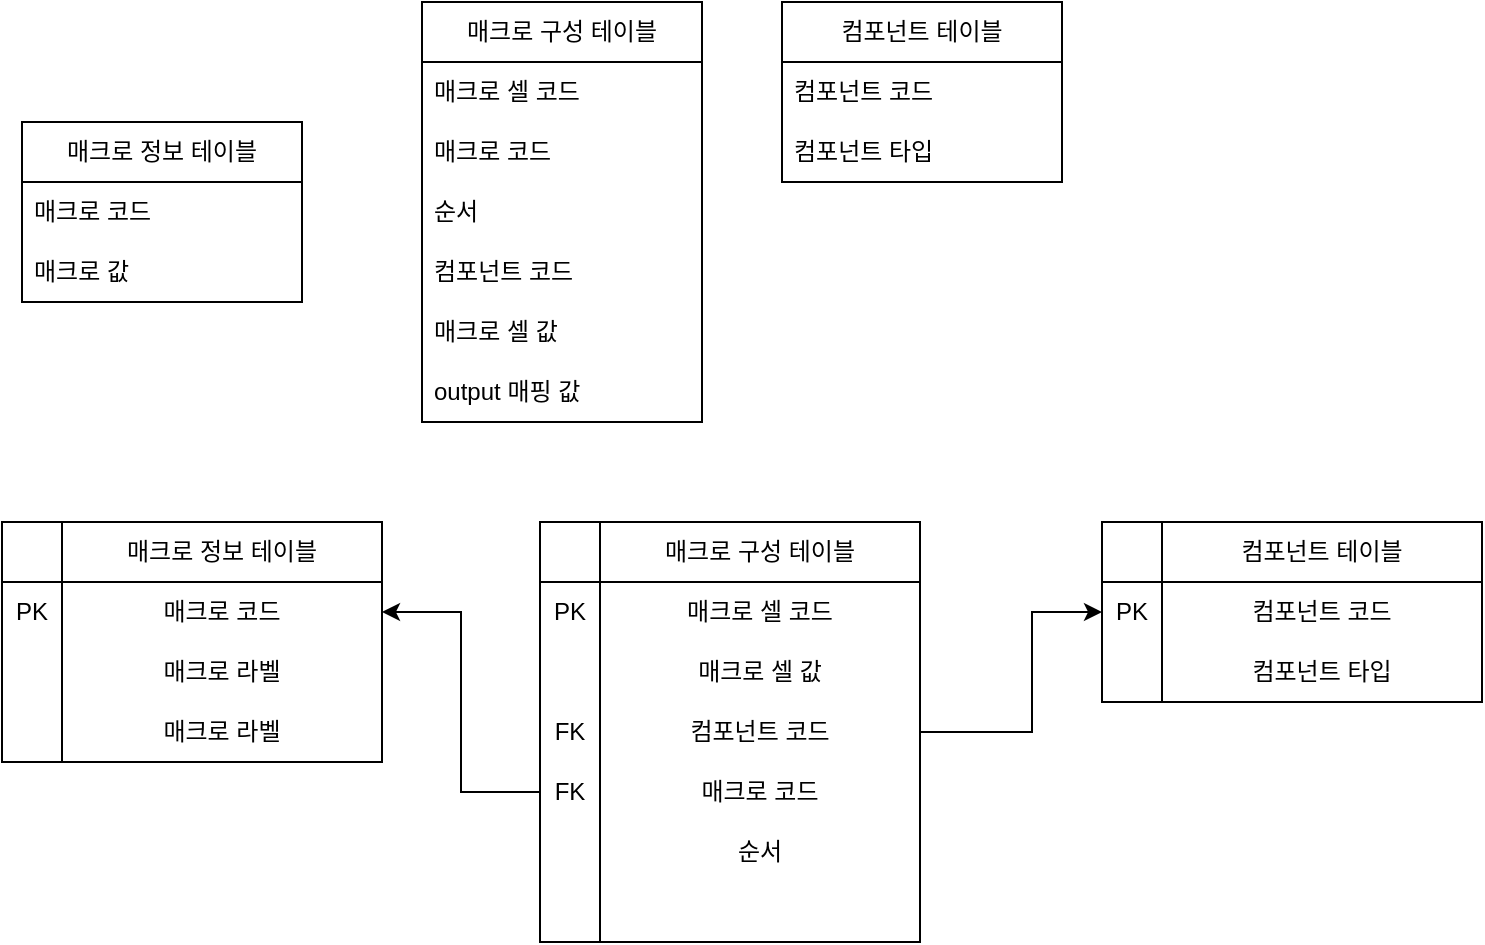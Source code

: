 <mxfile version="26.2.4">
  <diagram id="C5RBs43oDa-KdzZeNtuy" name="Page-1">
    <mxGraphModel dx="1428" dy="751" grid="1" gridSize="10" guides="1" tooltips="1" connect="1" arrows="1" fold="1" page="1" pageScale="1" pageWidth="827" pageHeight="1169" math="0" shadow="0">
      <root>
        <mxCell id="WIyWlLk6GJQsqaUBKTNV-0" />
        <mxCell id="WIyWlLk6GJQsqaUBKTNV-1" parent="WIyWlLk6GJQsqaUBKTNV-0" />
        <mxCell id="njgZmpXWB_A1ikyTaI25-2" value="매크로 정보 테이블" style="swimlane;fontStyle=0;childLayout=stackLayout;horizontal=1;startSize=30;horizontalStack=0;resizeParent=1;resizeParentMax=0;resizeLast=0;collapsible=1;marginBottom=0;whiteSpace=wrap;html=1;" parent="WIyWlLk6GJQsqaUBKTNV-1" vertex="1">
          <mxGeometry x="60" y="220" width="140" height="90" as="geometry" />
        </mxCell>
        <mxCell id="njgZmpXWB_A1ikyTaI25-3" value="매크로 코드" style="text;strokeColor=none;fillColor=none;align=left;verticalAlign=middle;spacingLeft=4;spacingRight=4;overflow=hidden;points=[[0,0.5],[1,0.5]];portConstraint=eastwest;rotatable=0;whiteSpace=wrap;html=1;" parent="njgZmpXWB_A1ikyTaI25-2" vertex="1">
          <mxGeometry y="30" width="140" height="30" as="geometry" />
        </mxCell>
        <mxCell id="njgZmpXWB_A1ikyTaI25-4" value="매크로 값" style="text;strokeColor=none;fillColor=none;align=left;verticalAlign=middle;spacingLeft=4;spacingRight=4;overflow=hidden;points=[[0,0.5],[1,0.5]];portConstraint=eastwest;rotatable=0;whiteSpace=wrap;html=1;" parent="njgZmpXWB_A1ikyTaI25-2" vertex="1">
          <mxGeometry y="60" width="140" height="30" as="geometry" />
        </mxCell>
        <mxCell id="njgZmpXWB_A1ikyTaI25-6" value="매크로 구성 테이블" style="swimlane;fontStyle=0;childLayout=stackLayout;horizontal=1;startSize=30;horizontalStack=0;resizeParent=1;resizeParentMax=0;resizeLast=0;collapsible=1;marginBottom=0;whiteSpace=wrap;html=1;" parent="WIyWlLk6GJQsqaUBKTNV-1" vertex="1">
          <mxGeometry x="260" y="160" width="140" height="210" as="geometry" />
        </mxCell>
        <mxCell id="njgZmpXWB_A1ikyTaI25-7" value="매크로 셀 코드" style="text;strokeColor=none;fillColor=none;align=left;verticalAlign=middle;spacingLeft=4;spacingRight=4;overflow=hidden;points=[[0,0.5],[1,0.5]];portConstraint=eastwest;rotatable=0;whiteSpace=wrap;html=1;" parent="njgZmpXWB_A1ikyTaI25-6" vertex="1">
          <mxGeometry y="30" width="140" height="30" as="geometry" />
        </mxCell>
        <mxCell id="njgZmpXWB_A1ikyTaI25-8" value="매크로 코드" style="text;strokeColor=none;fillColor=none;align=left;verticalAlign=middle;spacingLeft=4;spacingRight=4;overflow=hidden;points=[[0,0.5],[1,0.5]];portConstraint=eastwest;rotatable=0;whiteSpace=wrap;html=1;" parent="njgZmpXWB_A1ikyTaI25-6" vertex="1">
          <mxGeometry y="60" width="140" height="30" as="geometry" />
        </mxCell>
        <mxCell id="njgZmpXWB_A1ikyTaI25-9" value="순서" style="text;strokeColor=none;fillColor=none;align=left;verticalAlign=middle;spacingLeft=4;spacingRight=4;overflow=hidden;points=[[0,0.5],[1,0.5]];portConstraint=eastwest;rotatable=0;whiteSpace=wrap;html=1;" parent="njgZmpXWB_A1ikyTaI25-6" vertex="1">
          <mxGeometry y="90" width="140" height="30" as="geometry" />
        </mxCell>
        <mxCell id="njgZmpXWB_A1ikyTaI25-10" value="컴포넌트 코드" style="text;strokeColor=none;fillColor=none;align=left;verticalAlign=middle;spacingLeft=4;spacingRight=4;overflow=hidden;points=[[0,0.5],[1,0.5]];portConstraint=eastwest;rotatable=0;whiteSpace=wrap;html=1;" parent="njgZmpXWB_A1ikyTaI25-6" vertex="1">
          <mxGeometry y="120" width="140" height="30" as="geometry" />
        </mxCell>
        <mxCell id="njgZmpXWB_A1ikyTaI25-11" value="매크로 셀 값" style="text;strokeColor=none;fillColor=none;align=left;verticalAlign=middle;spacingLeft=4;spacingRight=4;overflow=hidden;points=[[0,0.5],[1,0.5]];portConstraint=eastwest;rotatable=0;whiteSpace=wrap;html=1;" parent="njgZmpXWB_A1ikyTaI25-6" vertex="1">
          <mxGeometry y="150" width="140" height="30" as="geometry" />
        </mxCell>
        <mxCell id="njgZmpXWB_A1ikyTaI25-12" value="output 매핑 값" style="text;strokeColor=none;fillColor=none;align=left;verticalAlign=middle;spacingLeft=4;spacingRight=4;overflow=hidden;points=[[0,0.5],[1,0.5]];portConstraint=eastwest;rotatable=0;whiteSpace=wrap;html=1;" parent="njgZmpXWB_A1ikyTaI25-6" vertex="1">
          <mxGeometry y="180" width="140" height="30" as="geometry" />
        </mxCell>
        <mxCell id="njgZmpXWB_A1ikyTaI25-13" value="컴포넌트 테이블" style="swimlane;fontStyle=0;childLayout=stackLayout;horizontal=1;startSize=30;horizontalStack=0;resizeParent=1;resizeParentMax=0;resizeLast=0;collapsible=1;marginBottom=0;whiteSpace=wrap;html=1;" parent="WIyWlLk6GJQsqaUBKTNV-1" vertex="1">
          <mxGeometry x="440" y="160" width="140" height="90" as="geometry" />
        </mxCell>
        <mxCell id="njgZmpXWB_A1ikyTaI25-14" value="컴포넌트 코드" style="text;strokeColor=none;fillColor=none;align=left;verticalAlign=middle;spacingLeft=4;spacingRight=4;overflow=hidden;points=[[0,0.5],[1,0.5]];portConstraint=eastwest;rotatable=0;whiteSpace=wrap;html=1;" parent="njgZmpXWB_A1ikyTaI25-13" vertex="1">
          <mxGeometry y="30" width="140" height="30" as="geometry" />
        </mxCell>
        <mxCell id="njgZmpXWB_A1ikyTaI25-15" value="컴포넌트 타입" style="text;strokeColor=none;fillColor=none;align=left;verticalAlign=middle;spacingLeft=4;spacingRight=4;overflow=hidden;points=[[0,0.5],[1,0.5]];portConstraint=eastwest;rotatable=0;whiteSpace=wrap;html=1;" parent="njgZmpXWB_A1ikyTaI25-13" vertex="1">
          <mxGeometry y="60" width="140" height="30" as="geometry" />
        </mxCell>
        <mxCell id="njgZmpXWB_A1ikyTaI25-53" value="" style="shape=internalStorage;whiteSpace=wrap;html=1;backgroundOutline=1;dx=30;dy=30;" parent="WIyWlLk6GJQsqaUBKTNV-1" vertex="1">
          <mxGeometry x="50" y="420" width="190" height="120" as="geometry" />
        </mxCell>
        <mxCell id="njgZmpXWB_A1ikyTaI25-54" value="매크로 정보 테이블" style="text;html=1;align=center;verticalAlign=middle;whiteSpace=wrap;rounded=0;" parent="WIyWlLk6GJQsqaUBKTNV-1" vertex="1">
          <mxGeometry x="80" y="420" width="160" height="30" as="geometry" />
        </mxCell>
        <mxCell id="njgZmpXWB_A1ikyTaI25-55" value="매크로 코드" style="text;html=1;align=center;verticalAlign=middle;whiteSpace=wrap;rounded=0;" parent="WIyWlLk6GJQsqaUBKTNV-1" vertex="1">
          <mxGeometry x="80" y="450" width="160" height="30" as="geometry" />
        </mxCell>
        <mxCell id="njgZmpXWB_A1ikyTaI25-56" value="매크로 라벨" style="text;html=1;align=center;verticalAlign=middle;whiteSpace=wrap;rounded=0;" parent="WIyWlLk6GJQsqaUBKTNV-1" vertex="1">
          <mxGeometry x="80" y="480" width="160" height="30" as="geometry" />
        </mxCell>
        <mxCell id="njgZmpXWB_A1ikyTaI25-57" value="PK" style="text;html=1;align=center;verticalAlign=middle;whiteSpace=wrap;rounded=0;" parent="WIyWlLk6GJQsqaUBKTNV-1" vertex="1">
          <mxGeometry x="50" y="450" width="30" height="30" as="geometry" />
        </mxCell>
        <mxCell id="njgZmpXWB_A1ikyTaI25-58" value="" style="shape=internalStorage;whiteSpace=wrap;html=1;backgroundOutline=1;dx=30;dy=30;" parent="WIyWlLk6GJQsqaUBKTNV-1" vertex="1">
          <mxGeometry x="319" y="420" width="190" height="210" as="geometry" />
        </mxCell>
        <mxCell id="njgZmpXWB_A1ikyTaI25-59" value="매크로 구성 테이블" style="text;html=1;align=center;verticalAlign=middle;whiteSpace=wrap;rounded=0;" parent="WIyWlLk6GJQsqaUBKTNV-1" vertex="1">
          <mxGeometry x="349" y="420" width="160" height="30" as="geometry" />
        </mxCell>
        <mxCell id="njgZmpXWB_A1ikyTaI25-60" value="매크로 셀 코드" style="text;html=1;align=center;verticalAlign=middle;whiteSpace=wrap;rounded=0;" parent="WIyWlLk6GJQsqaUBKTNV-1" vertex="1">
          <mxGeometry x="349" y="450" width="160" height="30" as="geometry" />
        </mxCell>
        <mxCell id="njgZmpXWB_A1ikyTaI25-61" value="매크로 코드" style="text;html=1;align=center;verticalAlign=middle;whiteSpace=wrap;rounded=0;" parent="WIyWlLk6GJQsqaUBKTNV-1" vertex="1">
          <mxGeometry x="349" y="540" width="160" height="30" as="geometry" />
        </mxCell>
        <mxCell id="njgZmpXWB_A1ikyTaI25-62" value="PK" style="text;html=1;align=center;verticalAlign=middle;whiteSpace=wrap;rounded=0;" parent="WIyWlLk6GJQsqaUBKTNV-1" vertex="1">
          <mxGeometry x="319" y="450" width="30" height="30" as="geometry" />
        </mxCell>
        <mxCell id="njgZmpXWB_A1ikyTaI25-63" value="순서" style="text;html=1;align=center;verticalAlign=middle;whiteSpace=wrap;rounded=0;" parent="WIyWlLk6GJQsqaUBKTNV-1" vertex="1">
          <mxGeometry x="349" y="570" width="160" height="30" as="geometry" />
        </mxCell>
        <mxCell id="njgZmpXWB_A1ikyTaI25-76" value="" style="edgeStyle=orthogonalEdgeStyle;rounded=0;orthogonalLoop=1;jettySize=auto;html=1;entryX=0;entryY=0.5;entryDx=0;entryDy=0;" parent="WIyWlLk6GJQsqaUBKTNV-1" source="njgZmpXWB_A1ikyTaI25-64" target="njgZmpXWB_A1ikyTaI25-68" edge="1">
          <mxGeometry relative="1" as="geometry">
            <Array as="points">
              <mxPoint x="565" y="525" />
              <mxPoint x="565" y="465" />
            </Array>
          </mxGeometry>
        </mxCell>
        <mxCell id="njgZmpXWB_A1ikyTaI25-64" value="컴포넌트 코드" style="text;html=1;align=center;verticalAlign=middle;whiteSpace=wrap;rounded=0;" parent="WIyWlLk6GJQsqaUBKTNV-1" vertex="1">
          <mxGeometry x="349" y="510" width="160" height="30" as="geometry" />
        </mxCell>
        <mxCell id="njgZmpXWB_A1ikyTaI25-67" value="매크로 셀 값" style="text;html=1;align=center;verticalAlign=middle;whiteSpace=wrap;rounded=0;" parent="WIyWlLk6GJQsqaUBKTNV-1" vertex="1">
          <mxGeometry x="349" y="480" width="160" height="30" as="geometry" />
        </mxCell>
        <mxCell id="njgZmpXWB_A1ikyTaI25-68" value="" style="shape=internalStorage;whiteSpace=wrap;html=1;backgroundOutline=1;dx=30;dy=30;" parent="WIyWlLk6GJQsqaUBKTNV-1" vertex="1">
          <mxGeometry x="600" y="420" width="190" height="90" as="geometry" />
        </mxCell>
        <mxCell id="njgZmpXWB_A1ikyTaI25-69" value="컴포넌트 테이블" style="text;html=1;align=center;verticalAlign=middle;whiteSpace=wrap;rounded=0;" parent="WIyWlLk6GJQsqaUBKTNV-1" vertex="1">
          <mxGeometry x="630" y="420" width="160" height="30" as="geometry" />
        </mxCell>
        <mxCell id="njgZmpXWB_A1ikyTaI25-70" value="컴포넌트 코드" style="text;html=1;align=center;verticalAlign=middle;whiteSpace=wrap;rounded=0;" parent="WIyWlLk6GJQsqaUBKTNV-1" vertex="1">
          <mxGeometry x="630" y="450" width="160" height="30" as="geometry" />
        </mxCell>
        <mxCell id="njgZmpXWB_A1ikyTaI25-71" value="컴포넌트 타입" style="text;html=1;align=center;verticalAlign=middle;whiteSpace=wrap;rounded=0;" parent="WIyWlLk6GJQsqaUBKTNV-1" vertex="1">
          <mxGeometry x="630" y="480" width="160" height="30" as="geometry" />
        </mxCell>
        <mxCell id="njgZmpXWB_A1ikyTaI25-72" value="PK" style="text;html=1;align=center;verticalAlign=middle;whiteSpace=wrap;rounded=0;" parent="WIyWlLk6GJQsqaUBKTNV-1" vertex="1">
          <mxGeometry x="600" y="450" width="30" height="30" as="geometry" />
        </mxCell>
        <mxCell id="njgZmpXWB_A1ikyTaI25-74" value="" style="edgeStyle=orthogonalEdgeStyle;rounded=0;orthogonalLoop=1;jettySize=auto;html=1;entryX=1;entryY=0.5;entryDx=0;entryDy=0;" parent="WIyWlLk6GJQsqaUBKTNV-1" source="njgZmpXWB_A1ikyTaI25-73" target="njgZmpXWB_A1ikyTaI25-55" edge="1">
          <mxGeometry relative="1" as="geometry" />
        </mxCell>
        <mxCell id="njgZmpXWB_A1ikyTaI25-73" value="FK" style="text;html=1;align=center;verticalAlign=middle;whiteSpace=wrap;rounded=0;" parent="WIyWlLk6GJQsqaUBKTNV-1" vertex="1">
          <mxGeometry x="319" y="540" width="30" height="30" as="geometry" />
        </mxCell>
        <mxCell id="njgZmpXWB_A1ikyTaI25-75" value="FK" style="text;html=1;align=center;verticalAlign=middle;whiteSpace=wrap;rounded=0;" parent="WIyWlLk6GJQsqaUBKTNV-1" vertex="1">
          <mxGeometry x="319" y="510" width="30" height="30" as="geometry" />
        </mxCell>
        <mxCell id="QhwPr09SEPuN11L_lp2w-0" value="매크로 라벨" style="text;html=1;align=center;verticalAlign=middle;whiteSpace=wrap;rounded=0;" vertex="1" parent="WIyWlLk6GJQsqaUBKTNV-1">
          <mxGeometry x="80" y="510" width="160" height="30" as="geometry" />
        </mxCell>
      </root>
    </mxGraphModel>
  </diagram>
</mxfile>
